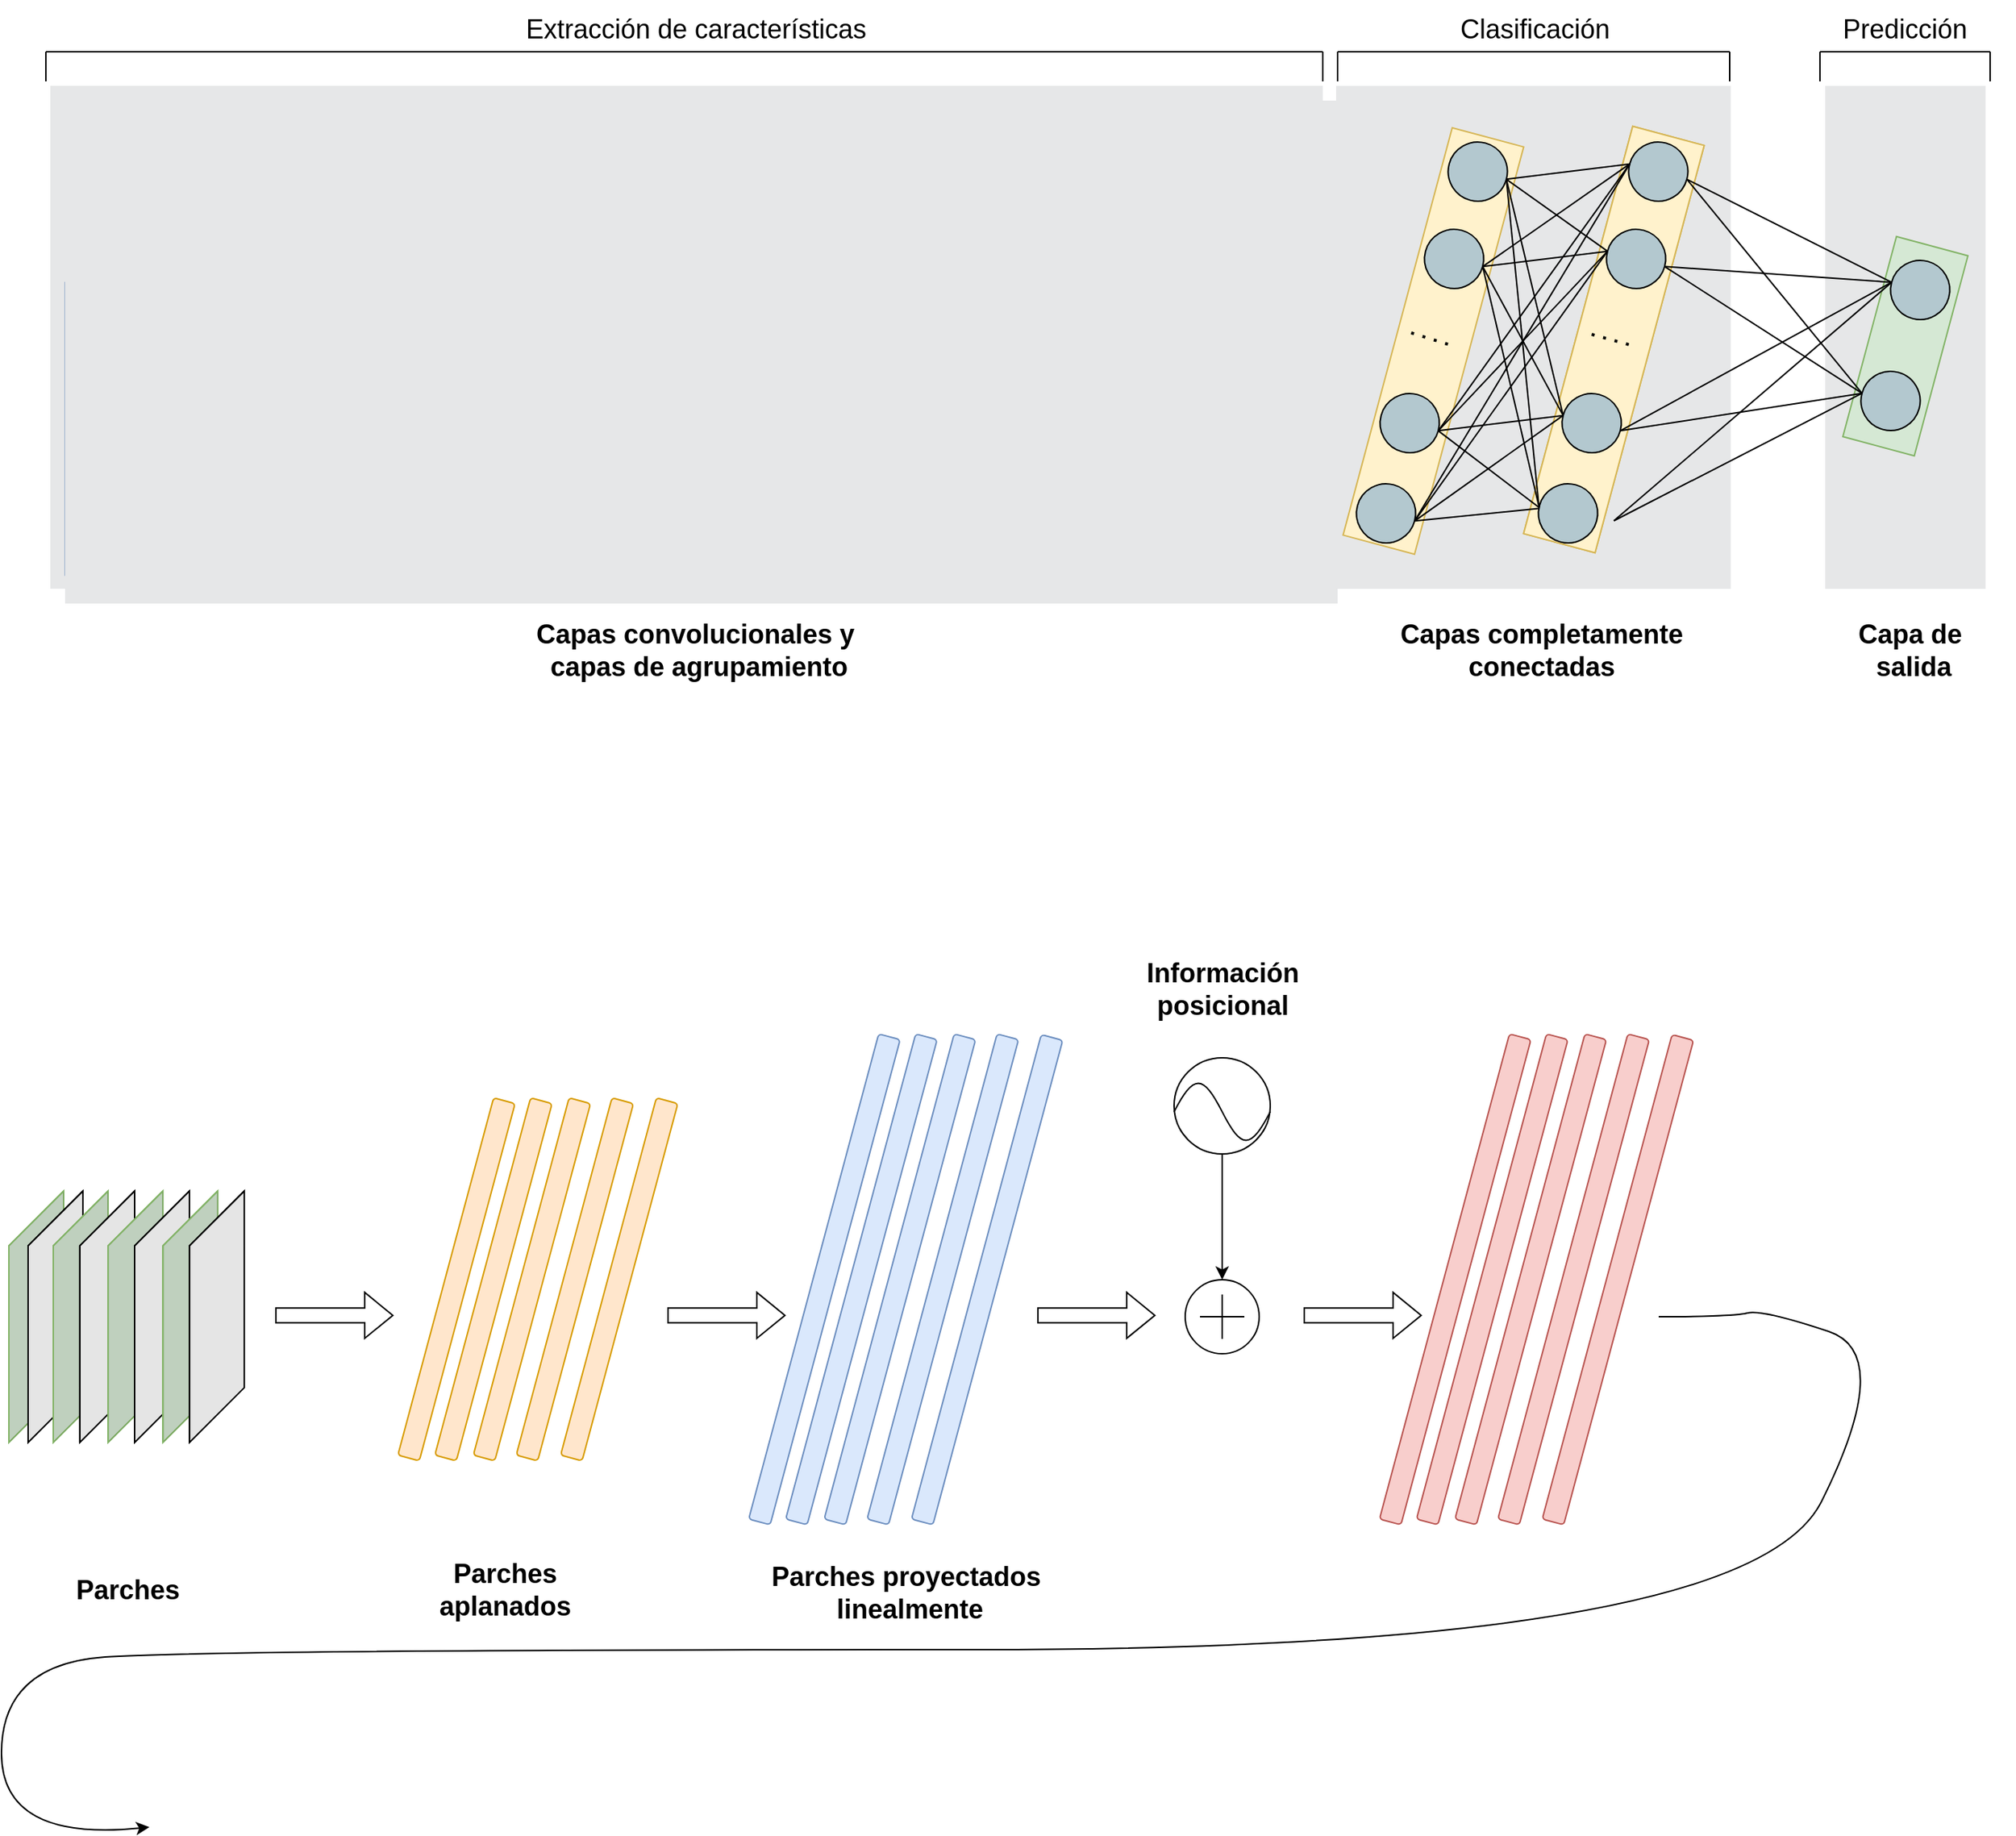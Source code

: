 <mxfile version="24.7.6">
  <diagram name="Page-1" id="daloA92SCFugB9xj0p5d">
    <mxGraphModel dx="2440" dy="1185" grid="1" gridSize="10" guides="1" tooltips="1" connect="1" arrows="1" fold="1" page="1" pageScale="1" pageWidth="70" pageHeight="120" math="0" shadow="0">
      <root>
        <mxCell id="0" />
        <mxCell id="1" parent="0" />
        <mxCell id="CYmtdnmCcxYZJ2IIwxQq-1" value="" style="group" vertex="1" connectable="0" parent="1">
          <mxGeometry x="-777" y="-221.04" width="850" height="286.96" as="geometry" />
        </mxCell>
        <mxCell id="CYmtdnmCcxYZJ2IIwxQq-2" value="" style="rounded=0;whiteSpace=wrap;html=1;fillColor=#e6e7e8;strokeColor=none;" vertex="1" parent="CYmtdnmCcxYZJ2IIwxQq-1">
          <mxGeometry x="-10" y="-55.96" width="860" height="339.93" as="geometry" />
        </mxCell>
        <mxCell id="CYmtdnmCcxYZJ2IIwxQq-3" value="" style="shape=cube;whiteSpace=wrap;html=1;boundedLbl=1;backgroundOutline=1;darkOpacity=0.05;darkOpacity2=0.1;flipH=1;size=116;fillColor=#dae8fc;strokeColor=#6c8ebf;opacity=60;" vertex="1" parent="CYmtdnmCcxYZJ2IIwxQq-1">
          <mxGeometry y="-38.96" width="262.37" height="313.77" as="geometry" />
        </mxCell>
        <mxCell id="CYmtdnmCcxYZJ2IIwxQq-4" value="" style="shape=cube;whiteSpace=wrap;html=1;boundedLbl=1;backgroundOutline=1;darkOpacity=0.05;darkOpacity2=0.1;flipH=1;size=70;" vertex="1" parent="CYmtdnmCcxYZJ2IIwxQq-1">
          <mxGeometry x="40" y="-12.08" width="70" height="260" as="geometry" />
        </mxCell>
        <mxCell id="CYmtdnmCcxYZJ2IIwxQq-5" value="" style="shape=cube;whiteSpace=wrap;html=1;boundedLbl=1;backgroundOutline=1;darkOpacity=0.05;darkOpacity2=0.1;flipH=1;size=70;fillColor=#e1d5e7;strokeColor=#9673a6;" vertex="1" parent="CYmtdnmCcxYZJ2IIwxQq-1">
          <mxGeometry x="60" y="-12.15" width="70" height="260" as="geometry" />
        </mxCell>
        <mxCell id="CYmtdnmCcxYZJ2IIwxQq-6" value="" style="shape=cube;whiteSpace=wrap;html=1;boundedLbl=1;backgroundOutline=1;darkOpacity=0.05;darkOpacity2=0.1;flipH=1;size=70;" vertex="1" parent="CYmtdnmCcxYZJ2IIwxQq-1">
          <mxGeometry x="80" y="-12.15" width="70" height="260" as="geometry" />
        </mxCell>
        <mxCell id="CYmtdnmCcxYZJ2IIwxQq-7" value="" style="shape=cube;whiteSpace=wrap;html=1;boundedLbl=1;backgroundOutline=1;darkOpacity=0.05;darkOpacity2=0.1;flipH=1;size=70;fillColor=#e1d5e7;strokeColor=#9673a6;" vertex="1" parent="CYmtdnmCcxYZJ2IIwxQq-1">
          <mxGeometry x="100" y="-12.15" width="70" height="260" as="geometry" />
        </mxCell>
        <mxCell id="CYmtdnmCcxYZJ2IIwxQq-8" value="" style="shape=cube;whiteSpace=wrap;html=1;boundedLbl=1;backgroundOutline=1;darkOpacity=0.05;darkOpacity2=0.1;flipH=1;size=70;" vertex="1" parent="CYmtdnmCcxYZJ2IIwxQq-1">
          <mxGeometry x="119" y="-12.15" width="70" height="260" as="geometry" />
        </mxCell>
        <mxCell id="CYmtdnmCcxYZJ2IIwxQq-9" value="" style="shape=cube;whiteSpace=wrap;html=1;boundedLbl=1;backgroundOutline=1;darkOpacity=0.05;darkOpacity2=0.1;flipH=1;size=70;fillColor=#e1d5e7;strokeColor=#9673a6;" vertex="1" parent="CYmtdnmCcxYZJ2IIwxQq-1">
          <mxGeometry x="140" y="-12.08" width="70" height="260" as="geometry" />
        </mxCell>
        <mxCell id="CYmtdnmCcxYZJ2IIwxQq-10" value="" style="group" vertex="1" connectable="0" parent="CYmtdnmCcxYZJ2IIwxQq-1">
          <mxGeometry x="313" y="-18.96" width="510" height="290" as="geometry" />
        </mxCell>
        <mxCell id="CYmtdnmCcxYZJ2IIwxQq-11" value="" style="shape=cube;whiteSpace=wrap;html=1;boundedLbl=1;backgroundOutline=1;darkOpacity=0.05;darkOpacity2=0.1;flipH=1;size=100;fillColor=#dae8fc;strokeColor=#6c8ebf;opacity=60;" vertex="1" parent="CYmtdnmCcxYZJ2IIwxQq-10">
          <mxGeometry width="230" height="280" as="geometry" />
        </mxCell>
        <mxCell id="CYmtdnmCcxYZJ2IIwxQq-12" value="" style="shape=cube;whiteSpace=wrap;html=1;boundedLbl=1;backgroundOutline=1;darkOpacity=0.05;darkOpacity2=0.1;flipH=1;size=70;" vertex="1" parent="CYmtdnmCcxYZJ2IIwxQq-10">
          <mxGeometry x="41.37" y="25.059" width="57.647" height="220.011" as="geometry" />
        </mxCell>
        <mxCell id="CYmtdnmCcxYZJ2IIwxQq-13" value="" style="shape=cube;whiteSpace=wrap;html=1;boundedLbl=1;backgroundOutline=1;darkOpacity=0.05;darkOpacity2=0.1;flipH=1;size=70;fillColor=#e1d5e7;strokeColor=#9673a6;" vertex="1" parent="CYmtdnmCcxYZJ2IIwxQq-10">
          <mxGeometry x="57.841" y="25" width="57.647" height="220.011" as="geometry" />
        </mxCell>
        <mxCell id="CYmtdnmCcxYZJ2IIwxQq-14" value="" style="shape=cube;whiteSpace=wrap;html=1;boundedLbl=1;backgroundOutline=1;darkOpacity=0.05;darkOpacity2=0.1;flipH=1;size=70;" vertex="1" parent="CYmtdnmCcxYZJ2IIwxQq-10">
          <mxGeometry x="74.311" y="25" width="57.647" height="220.011" as="geometry" />
        </mxCell>
        <mxCell id="CYmtdnmCcxYZJ2IIwxQq-15" value="" style="shape=cube;whiteSpace=wrap;html=1;boundedLbl=1;backgroundOutline=1;darkOpacity=0.05;darkOpacity2=0.1;flipH=1;size=70;fillColor=#e1d5e7;strokeColor=#9673a6;" vertex="1" parent="CYmtdnmCcxYZJ2IIwxQq-10">
          <mxGeometry x="90.782" y="25" width="57.647" height="220.011" as="geometry" />
        </mxCell>
        <mxCell id="CYmtdnmCcxYZJ2IIwxQq-16" value="" style="shape=cube;whiteSpace=wrap;html=1;boundedLbl=1;backgroundOutline=1;darkOpacity=0.05;darkOpacity2=0.1;flipH=1;size=70;" vertex="1" parent="CYmtdnmCcxYZJ2IIwxQq-10">
          <mxGeometry x="106.429" y="25" width="57.647" height="220.011" as="geometry" />
        </mxCell>
        <mxCell id="CYmtdnmCcxYZJ2IIwxQq-17" value="" style="shape=cube;whiteSpace=wrap;html=1;boundedLbl=1;backgroundOutline=1;darkOpacity=0.05;darkOpacity2=0.1;flipH=1;size=70;fillColor=#e1d5e7;strokeColor=#9673a6;" vertex="1" parent="CYmtdnmCcxYZJ2IIwxQq-10">
          <mxGeometry x="123.723" y="25.059" width="57.647" height="220.011" as="geometry" />
        </mxCell>
        <mxCell id="CYmtdnmCcxYZJ2IIwxQq-18" value="" style="shape=flexArrow;endArrow=classic;html=1;rounded=0;fillColor=#ffe6cc;strokeColor=#000000;" edge="1" parent="CYmtdnmCcxYZJ2IIwxQq-1">
          <mxGeometry width="50" height="50" relative="1" as="geometry">
            <mxPoint x="248" y="151.04" as="sourcePoint" />
            <mxPoint x="305" y="151.04" as="targetPoint" />
          </mxGeometry>
        </mxCell>
        <mxCell id="CYmtdnmCcxYZJ2IIwxQq-19" value="" style="shape=flexArrow;endArrow=classic;html=1;rounded=0;fillColor=#ffe6cc;strokeColor=#000000;" edge="1" parent="CYmtdnmCcxYZJ2IIwxQq-1">
          <mxGeometry width="50" height="50" relative="1" as="geometry">
            <mxPoint x="529" y="151.04" as="sourcePoint" />
            <mxPoint x="586" y="151.04" as="targetPoint" />
          </mxGeometry>
        </mxCell>
        <mxCell id="CYmtdnmCcxYZJ2IIwxQq-20" value="&lt;b&gt;&lt;font style=&quot;font-size: 18px;&quot;&gt;Capas completamente conectadas&lt;/font&gt;&lt;/b&gt;" style="text;html=1;align=center;verticalAlign=middle;whiteSpace=wrap;rounded=0;" vertex="1" parent="1">
          <mxGeometry x="81" y="90" width="280" height="30" as="geometry" />
        </mxCell>
        <mxCell id="CYmtdnmCcxYZJ2IIwxQq-21" value="&lt;div&gt;&lt;b&gt;&lt;font style=&quot;font-size: 18px;&quot;&gt;Capa de&lt;/font&gt;&lt;/b&gt;&lt;/div&gt;&lt;div&gt;&lt;b&gt;&lt;font style=&quot;font-size: 18px;&quot;&gt;&amp;nbsp;salida&lt;/font&gt;&lt;/b&gt;&lt;/div&gt;" style="text;html=1;align=center;verticalAlign=middle;whiteSpace=wrap;rounded=0;" vertex="1" parent="1">
          <mxGeometry x="400.002" y="89.997" width="140" height="30" as="geometry" />
        </mxCell>
        <mxCell id="CYmtdnmCcxYZJ2IIwxQq-22" value="" style="shape=cube;whiteSpace=wrap;html=1;boundedLbl=1;backgroundOutline=1;darkOpacity=0.05;darkOpacity2=0.1;flipH=1;size=80;fillColor=#dae8fc;strokeColor=#6c8ebf;opacity=60;" vertex="1" parent="1">
          <mxGeometry x="-175" y="-220.0" width="160" height="230" as="geometry" />
        </mxCell>
        <mxCell id="CYmtdnmCcxYZJ2IIwxQq-23" value="&lt;font style=&quot;font-size: 18px;&quot;&gt;Clasificación&lt;/font&gt;" style="text;html=1;align=center;verticalAlign=middle;resizable=0;points=[];autosize=1;strokeColor=none;fillColor=none;" vertex="1" parent="1">
          <mxGeometry x="155.5" y="-335" width="120" height="40" as="geometry" />
        </mxCell>
        <mxCell id="CYmtdnmCcxYZJ2IIwxQq-24" value="" style="group;strokeColor=none;rounded=0;" vertex="1" connectable="0" parent="1">
          <mxGeometry x="83" y="-300" width="265" height="20" as="geometry" />
        </mxCell>
        <mxCell id="CYmtdnmCcxYZJ2IIwxQq-25" value="" style="endArrow=none;html=1;rounded=0;" edge="1" parent="CYmtdnmCcxYZJ2IIwxQq-24">
          <mxGeometry width="50" height="50" relative="1" as="geometry">
            <mxPoint as="sourcePoint" />
            <mxPoint x="265.0" as="targetPoint" />
          </mxGeometry>
        </mxCell>
        <mxCell id="CYmtdnmCcxYZJ2IIwxQq-26" value="" style="endArrow=none;html=1;rounded=0;" edge="1" parent="CYmtdnmCcxYZJ2IIwxQq-24">
          <mxGeometry width="50" height="50" relative="1" as="geometry">
            <mxPoint y="20" as="sourcePoint" />
            <mxPoint as="targetPoint" />
          </mxGeometry>
        </mxCell>
        <mxCell id="CYmtdnmCcxYZJ2IIwxQq-27" value="" style="endArrow=none;html=1;rounded=0;" edge="1" parent="CYmtdnmCcxYZJ2IIwxQq-24">
          <mxGeometry width="50" height="50" relative="1" as="geometry">
            <mxPoint x="265.0" y="20" as="sourcePoint" />
            <mxPoint x="265.0" as="targetPoint" />
          </mxGeometry>
        </mxCell>
        <mxCell id="CYmtdnmCcxYZJ2IIwxQq-28" value="" style="group;strokeColor=none;rounded=0;" vertex="1" connectable="0" parent="1">
          <mxGeometry x="409" y="-300" width="115" height="20" as="geometry" />
        </mxCell>
        <mxCell id="CYmtdnmCcxYZJ2IIwxQq-29" value="" style="endArrow=none;html=1;rounded=0;" edge="1" parent="CYmtdnmCcxYZJ2IIwxQq-28">
          <mxGeometry width="50" height="50" relative="1" as="geometry">
            <mxPoint as="sourcePoint" />
            <mxPoint x="115" as="targetPoint" />
          </mxGeometry>
        </mxCell>
        <mxCell id="CYmtdnmCcxYZJ2IIwxQq-30" value="" style="endArrow=none;html=1;rounded=0;" edge="1" parent="CYmtdnmCcxYZJ2IIwxQq-28">
          <mxGeometry width="50" height="50" relative="1" as="geometry">
            <mxPoint y="20" as="sourcePoint" />
            <mxPoint as="targetPoint" />
          </mxGeometry>
        </mxCell>
        <mxCell id="CYmtdnmCcxYZJ2IIwxQq-31" value="" style="endArrow=none;html=1;rounded=0;" edge="1" parent="CYmtdnmCcxYZJ2IIwxQq-28">
          <mxGeometry width="50" height="50" relative="1" as="geometry">
            <mxPoint x="115" y="20" as="sourcePoint" />
            <mxPoint x="115" as="targetPoint" />
          </mxGeometry>
        </mxCell>
        <mxCell id="CYmtdnmCcxYZJ2IIwxQq-32" value="&lt;font style=&quot;font-size: 18px;&quot;&gt;Predicción&lt;/font&gt;" style="text;html=1;align=center;verticalAlign=middle;resizable=0;points=[];autosize=1;strokeColor=none;fillColor=none;" vertex="1" parent="1">
          <mxGeometry x="411.496" y="-335" width="110" height="40" as="geometry" />
        </mxCell>
        <mxCell id="CYmtdnmCcxYZJ2IIwxQq-33" value="" style="group;strokeColor=none;rounded=0;strokeWidth=1;perimeterSpacing=0;" vertex="1" connectable="0" parent="1">
          <mxGeometry x="-790" y="-300" width="863" height="20" as="geometry" />
        </mxCell>
        <mxCell id="CYmtdnmCcxYZJ2IIwxQq-34" value="" style="endArrow=none;html=1;rounded=0;" edge="1" parent="CYmtdnmCcxYZJ2IIwxQq-33">
          <mxGeometry width="50" height="50" relative="1" as="geometry">
            <mxPoint as="sourcePoint" />
            <mxPoint x="863" as="targetPoint" />
          </mxGeometry>
        </mxCell>
        <mxCell id="CYmtdnmCcxYZJ2IIwxQq-35" value="" style="endArrow=none;html=1;rounded=0;" edge="1" parent="CYmtdnmCcxYZJ2IIwxQq-33">
          <mxGeometry width="50" height="50" relative="1" as="geometry">
            <mxPoint y="20" as="sourcePoint" />
            <mxPoint as="targetPoint" />
          </mxGeometry>
        </mxCell>
        <mxCell id="CYmtdnmCcxYZJ2IIwxQq-36" value="" style="endArrow=none;html=1;rounded=0;" edge="1" parent="CYmtdnmCcxYZJ2IIwxQq-33">
          <mxGeometry width="50" height="50" relative="1" as="geometry">
            <mxPoint x="863" y="20" as="sourcePoint" />
            <mxPoint x="863" as="targetPoint" />
          </mxGeometry>
        </mxCell>
        <mxCell id="CYmtdnmCcxYZJ2IIwxQq-37" value="&lt;font style=&quot;font-size: 18px;&quot;&gt;Extracción de características&lt;/font&gt;" style="text;html=1;align=center;verticalAlign=middle;resizable=0;points=[];autosize=1;strokeColor=none;fillColor=none;" vertex="1" parent="1">
          <mxGeometry x="-476.5" y="-335" width="250" height="40" as="geometry" />
        </mxCell>
        <mxCell id="CYmtdnmCcxYZJ2IIwxQq-38" value="" style="group" vertex="1" connectable="0" parent="1">
          <mxGeometry x="-136" y="-278" width="196" height="250" as="geometry" />
        </mxCell>
        <mxCell id="CYmtdnmCcxYZJ2IIwxQq-39" value="" style="group" vertex="1" connectable="0" parent="CYmtdnmCcxYZJ2IIwxQq-38">
          <mxGeometry x="-4" y="85.48" width="90" height="170.07" as="geometry" />
        </mxCell>
        <mxCell id="CYmtdnmCcxYZJ2IIwxQq-40" value="" style="shape=cube;whiteSpace=wrap;html=1;boundedLbl=1;backgroundOutline=1;darkOpacity=0.05;darkOpacity2=0.1;flipH=1;size=70;" vertex="1" parent="CYmtdnmCcxYZJ2IIwxQq-39">
          <mxGeometry y="0.046" width="37.059" height="170.024" as="geometry" />
        </mxCell>
        <mxCell id="CYmtdnmCcxYZJ2IIwxQq-41" value="" style="shape=cube;whiteSpace=wrap;html=1;boundedLbl=1;backgroundOutline=1;darkOpacity=0.05;darkOpacity2=0.1;flipH=1;size=70;fillColor=#e1d5e7;strokeColor=#9673a6;" vertex="1" parent="CYmtdnmCcxYZJ2IIwxQq-39">
          <mxGeometry x="10.588" width="37.059" height="170.024" as="geometry" />
        </mxCell>
        <mxCell id="CYmtdnmCcxYZJ2IIwxQq-42" value="" style="shape=cube;whiteSpace=wrap;html=1;boundedLbl=1;backgroundOutline=1;darkOpacity=0.05;darkOpacity2=0.1;flipH=1;size=70;" vertex="1" parent="CYmtdnmCcxYZJ2IIwxQq-39">
          <mxGeometry x="21.176" width="37.059" height="170.024" as="geometry" />
        </mxCell>
        <mxCell id="CYmtdnmCcxYZJ2IIwxQq-43" value="" style="shape=cube;whiteSpace=wrap;html=1;boundedLbl=1;backgroundOutline=1;darkOpacity=0.05;darkOpacity2=0.1;flipH=1;size=70;fillColor=#e1d5e7;strokeColor=#9673a6;" vertex="1" parent="CYmtdnmCcxYZJ2IIwxQq-39">
          <mxGeometry x="31.765" width="37.059" height="170.024" as="geometry" />
        </mxCell>
        <mxCell id="CYmtdnmCcxYZJ2IIwxQq-44" value="" style="shape=cube;whiteSpace=wrap;html=1;boundedLbl=1;backgroundOutline=1;darkOpacity=0.05;darkOpacity2=0.1;flipH=1;size=70;" vertex="1" parent="CYmtdnmCcxYZJ2IIwxQq-39">
          <mxGeometry x="41.824" width="37.059" height="170.024" as="geometry" />
        </mxCell>
        <mxCell id="CYmtdnmCcxYZJ2IIwxQq-45" value="" style="shape=cube;whiteSpace=wrap;html=1;boundedLbl=1;backgroundOutline=1;darkOpacity=0.05;darkOpacity2=0.1;flipH=1;size=70;fillColor=#e1d5e7;strokeColor=#9673a6;" vertex="1" parent="CYmtdnmCcxYZJ2IIwxQq-39">
          <mxGeometry x="52.941" y="0.046" width="37.059" height="170.024" as="geometry" />
        </mxCell>
        <mxCell id="CYmtdnmCcxYZJ2IIwxQq-46" value="" style="shape=flexArrow;endArrow=classic;html=1;rounded=0;fillColor=#ffe6cc;strokeColor=#000000;" edge="1" parent="CYmtdnmCcxYZJ2IIwxQq-38">
          <mxGeometry width="50" height="50" relative="1" as="geometry">
            <mxPoint x="133" y="208" as="sourcePoint" />
            <mxPoint x="190" y="208" as="targetPoint" />
          </mxGeometry>
        </mxCell>
        <mxCell id="CYmtdnmCcxYZJ2IIwxQq-47" value="&lt;div&gt;&lt;b&gt;&lt;font style=&quot;font-size: 18px;&quot;&gt;Aplanado&lt;/font&gt;&lt;/b&gt;&lt;/div&gt;" style="text;html=1;align=center;verticalAlign=middle;whiteSpace=wrap;rounded=0;" vertex="1" parent="CYmtdnmCcxYZJ2IIwxQq-38">
          <mxGeometry x="136" y="148" width="60" height="30" as="geometry" />
        </mxCell>
        <mxCell id="CYmtdnmCcxYZJ2IIwxQq-48" value="" style="rounded=0;whiteSpace=wrap;html=1;fillColor=#e6e7e8;strokeColor=none;" vertex="1" parent="1">
          <mxGeometry x="412.552" y="-276.933" width="108.37" height="339.93" as="geometry" />
        </mxCell>
        <mxCell id="CYmtdnmCcxYZJ2IIwxQq-49" value="" style="rounded=0;whiteSpace=wrap;html=1;fillColor=#e6e7e8;strokeColor=none;" vertex="1" parent="1">
          <mxGeometry x="82.002" y="-276.933" width="266.74" height="339.93" as="geometry" />
        </mxCell>
        <mxCell id="CYmtdnmCcxYZJ2IIwxQq-50" value="" style="group;rotation=15;" vertex="1" connectable="0" parent="1">
          <mxGeometry x="441.742" y="-171.003" width="50" height="140" as="geometry" />
        </mxCell>
        <mxCell id="CYmtdnmCcxYZJ2IIwxQq-51" value="" style="rounded=0;whiteSpace=wrap;html=1;fillColor=#d5e8d4;strokeColor=#82b366;rotation=15;" vertex="1" parent="CYmtdnmCcxYZJ2IIwxQq-50">
          <mxGeometry width="50" height="140" as="geometry" />
        </mxCell>
        <mxCell id="CYmtdnmCcxYZJ2IIwxQq-52" value="" style="ellipse;whiteSpace=wrap;html=1;aspect=fixed;fillColor=#b3c8cf;rotation=15;" vertex="1" parent="CYmtdnmCcxYZJ2IIwxQq-50">
          <mxGeometry x="15" y="12" width="40" height="40" as="geometry" />
        </mxCell>
        <mxCell id="CYmtdnmCcxYZJ2IIwxQq-53" value="" style="ellipse;whiteSpace=wrap;html=1;aspect=fixed;fillColor=#b3c8cf;rotation=15;" vertex="1" parent="CYmtdnmCcxYZJ2IIwxQq-50">
          <mxGeometry x="-5" y="87" width="40" height="40" as="geometry" />
        </mxCell>
        <mxCell id="CYmtdnmCcxYZJ2IIwxQq-54" value="" style="group;rotation=15;fillColor=#fff2cc;strokeColor=#d6b656;" vertex="1" connectable="0" parent="1">
          <mxGeometry x="244.742" y="-248.003" width="50" height="285" as="geometry" />
        </mxCell>
        <mxCell id="CYmtdnmCcxYZJ2IIwxQq-55" value="" style="rounded=0;whiteSpace=wrap;html=1;fillColor=#fff2cc;strokeColor=#d6b656;rotation=15;" vertex="1" parent="CYmtdnmCcxYZJ2IIwxQq-54">
          <mxGeometry width="50" height="285" as="geometry" />
        </mxCell>
        <mxCell id="CYmtdnmCcxYZJ2IIwxQq-56" value="" style="ellipse;whiteSpace=wrap;html=1;aspect=fixed;fillColor=#b3c8cf;rotation=15;" vertex="1" parent="CYmtdnmCcxYZJ2IIwxQq-54">
          <mxGeometry x="-26" y="240" width="40" height="40" as="geometry" />
        </mxCell>
        <mxCell id="CYmtdnmCcxYZJ2IIwxQq-57" value="" style="ellipse;whiteSpace=wrap;html=1;aspect=fixed;fillColor=#b3c8cf;rotation=15;" vertex="1" parent="CYmtdnmCcxYZJ2IIwxQq-54">
          <mxGeometry x="-10" y="179" width="40" height="40" as="geometry" />
        </mxCell>
        <mxCell id="CYmtdnmCcxYZJ2IIwxQq-58" value="" style="ellipse;whiteSpace=wrap;html=1;aspect=fixed;fillColor=#b3c8cf;rotation=15;" vertex="1" parent="CYmtdnmCcxYZJ2IIwxQq-54">
          <mxGeometry x="20" y="68" width="40" height="40" as="geometry" />
        </mxCell>
        <mxCell id="CYmtdnmCcxYZJ2IIwxQq-59" value="" style="ellipse;whiteSpace=wrap;html=1;aspect=fixed;fillColor=#b3c8cf;rotation=15;" vertex="1" parent="CYmtdnmCcxYZJ2IIwxQq-54">
          <mxGeometry x="35" y="9" width="40" height="40" as="geometry" />
        </mxCell>
        <mxCell id="CYmtdnmCcxYZJ2IIwxQq-60" value="" style="endArrow=none;dashed=1;html=1;dashPattern=1 3;strokeWidth=2;rounded=0;" edge="1" parent="CYmtdnmCcxYZJ2IIwxQq-54">
          <mxGeometry width="50" height="50" relative="1" as="geometry">
            <mxPoint x="10" y="139" as="sourcePoint" />
            <mxPoint x="39" y="147" as="targetPoint" />
          </mxGeometry>
        </mxCell>
        <mxCell id="CYmtdnmCcxYZJ2IIwxQq-61" value="" style="group;rotation=15;" vertex="1" connectable="0" parent="1">
          <mxGeometry x="122.742" y="-247.003" width="154" height="285" as="geometry" />
        </mxCell>
        <mxCell id="CYmtdnmCcxYZJ2IIwxQq-62" value="" style="rounded=0;whiteSpace=wrap;html=1;fillColor=#fff2cc;strokeColor=#d6b656;rotation=15;" vertex="1" parent="CYmtdnmCcxYZJ2IIwxQq-61">
          <mxGeometry width="50" height="285" as="geometry" />
        </mxCell>
        <mxCell id="CYmtdnmCcxYZJ2IIwxQq-63" value="" style="ellipse;whiteSpace=wrap;html=1;aspect=fixed;fillColor=#b3c8cf;rotation=15;" vertex="1" parent="CYmtdnmCcxYZJ2IIwxQq-61">
          <mxGeometry x="-27" y="239" width="40" height="40" as="geometry" />
        </mxCell>
        <mxCell id="CYmtdnmCcxYZJ2IIwxQq-64" value="" style="ellipse;whiteSpace=wrap;html=1;aspect=fixed;fillColor=#b3c8cf;rotation=15;" vertex="1" parent="CYmtdnmCcxYZJ2IIwxQq-61">
          <mxGeometry x="-11" y="178" width="40" height="40" as="geometry" />
        </mxCell>
        <mxCell id="CYmtdnmCcxYZJ2IIwxQq-65" value="" style="ellipse;whiteSpace=wrap;html=1;aspect=fixed;fillColor=#b3c8cf;rotation=15;" vertex="1" parent="CYmtdnmCcxYZJ2IIwxQq-61">
          <mxGeometry x="19" y="67" width="40" height="40" as="geometry" />
        </mxCell>
        <mxCell id="CYmtdnmCcxYZJ2IIwxQq-66" value="" style="ellipse;whiteSpace=wrap;html=1;aspect=fixed;fillColor=#b3c8cf;rotation=15;" vertex="1" parent="CYmtdnmCcxYZJ2IIwxQq-61">
          <mxGeometry x="35" y="8" width="40" height="40" as="geometry" />
        </mxCell>
        <mxCell id="CYmtdnmCcxYZJ2IIwxQq-67" value="" style="endArrow=none;dashed=1;html=1;dashPattern=1 3;strokeWidth=2;rounded=0;" edge="1" parent="CYmtdnmCcxYZJ2IIwxQq-61">
          <mxGeometry width="50" height="50" relative="1" as="geometry">
            <mxPoint x="10" y="137" as="sourcePoint" />
            <mxPoint x="39" y="146" as="targetPoint" />
          </mxGeometry>
        </mxCell>
        <mxCell id="CYmtdnmCcxYZJ2IIwxQq-68" value="" style="endArrow=none;html=1;rounded=0;entryX=0;entryY=0.5;entryDx=0;entryDy=0;exitX=1;exitY=0.5;exitDx=0;exitDy=0;" edge="1" parent="1" source="CYmtdnmCcxYZJ2IIwxQq-66" target="CYmtdnmCcxYZJ2IIwxQq-59">
          <mxGeometry width="50" height="50" relative="1" as="geometry">
            <mxPoint x="146.742" y="-163.003" as="sourcePoint" />
            <mxPoint x="196.742" y="-213.003" as="targetPoint" />
          </mxGeometry>
        </mxCell>
        <mxCell id="CYmtdnmCcxYZJ2IIwxQq-69" value="" style="endArrow=none;html=1;rounded=0;entryX=0;entryY=0.5;entryDx=0;entryDy=0;exitX=1;exitY=0.5;exitDx=0;exitDy=0;" edge="1" parent="1" source="CYmtdnmCcxYZJ2IIwxQq-66" target="CYmtdnmCcxYZJ2IIwxQq-58">
          <mxGeometry width="50" height="50" relative="1" as="geometry">
            <mxPoint x="176.742" y="-213.003" as="sourcePoint" />
            <mxPoint x="217.742" y="-213.003" as="targetPoint" />
          </mxGeometry>
        </mxCell>
        <mxCell id="CYmtdnmCcxYZJ2IIwxQq-70" value="" style="endArrow=none;html=1;rounded=0;entryX=0;entryY=0.5;entryDx=0;entryDy=0;exitX=1;exitY=0.5;exitDx=0;exitDy=0;" edge="1" parent="1" source="CYmtdnmCcxYZJ2IIwxQq-66" target="CYmtdnmCcxYZJ2IIwxQq-57">
          <mxGeometry width="50" height="50" relative="1" as="geometry">
            <mxPoint x="186.742" y="-203.003" as="sourcePoint" />
            <mxPoint x="226.742" y="-203.003" as="targetPoint" />
          </mxGeometry>
        </mxCell>
        <mxCell id="CYmtdnmCcxYZJ2IIwxQq-71" value="" style="endArrow=none;html=1;rounded=0;entryX=-0.003;entryY=0.521;entryDx=0;entryDy=0;exitX=1;exitY=0.5;exitDx=0;exitDy=0;entryPerimeter=0;" edge="1" parent="1" source="CYmtdnmCcxYZJ2IIwxQq-66" target="CYmtdnmCcxYZJ2IIwxQq-56">
          <mxGeometry width="50" height="50" relative="1" as="geometry">
            <mxPoint x="196.742" y="-193.003" as="sourcePoint" />
            <mxPoint x="206.742" y="16.997" as="targetPoint" />
          </mxGeometry>
        </mxCell>
        <mxCell id="CYmtdnmCcxYZJ2IIwxQq-72" value="" style="endArrow=none;html=1;rounded=0;entryX=0;entryY=0.5;entryDx=0;entryDy=0;exitX=1;exitY=0.5;exitDx=0;exitDy=0;" edge="1" parent="1" source="CYmtdnmCcxYZJ2IIwxQq-65" target="CYmtdnmCcxYZJ2IIwxQq-59">
          <mxGeometry width="50" height="50" relative="1" as="geometry">
            <mxPoint x="176.742" y="-144.003" as="sourcePoint" />
            <mxPoint x="217.742" y="-143.003" as="targetPoint" />
          </mxGeometry>
        </mxCell>
        <mxCell id="CYmtdnmCcxYZJ2IIwxQq-73" value="" style="endArrow=none;html=1;rounded=0;exitX=1;exitY=0.5;exitDx=0;exitDy=0;entryX=0;entryY=0.5;entryDx=0;entryDy=0;" edge="1" parent="1" source="CYmtdnmCcxYZJ2IIwxQq-65" target="CYmtdnmCcxYZJ2IIwxQq-58">
          <mxGeometry width="50" height="50" relative="1" as="geometry">
            <mxPoint x="176.742" y="-162.003" as="sourcePoint" />
            <mxPoint x="186.742" y="-162.003" as="targetPoint" />
          </mxGeometry>
        </mxCell>
        <mxCell id="CYmtdnmCcxYZJ2IIwxQq-74" value="" style="endArrow=none;html=1;rounded=0;entryX=0;entryY=0.5;entryDx=0;entryDy=0;exitX=1;exitY=0.5;exitDx=0;exitDy=0;" edge="1" parent="1" source="CYmtdnmCcxYZJ2IIwxQq-65" target="CYmtdnmCcxYZJ2IIwxQq-57">
          <mxGeometry width="50" height="50" relative="1" as="geometry">
            <mxPoint x="176.742" y="-124.003" as="sourcePoint" />
            <mxPoint x="217.742" y="-124.003" as="targetPoint" />
          </mxGeometry>
        </mxCell>
        <mxCell id="CYmtdnmCcxYZJ2IIwxQq-75" value="" style="endArrow=none;html=1;rounded=0;entryX=0.005;entryY=0.532;entryDx=0;entryDy=0;exitX=1;exitY=0.5;exitDx=0;exitDy=0;entryPerimeter=0;" edge="1" parent="1" source="CYmtdnmCcxYZJ2IIwxQq-65" target="CYmtdnmCcxYZJ2IIwxQq-56">
          <mxGeometry width="50" height="50" relative="1" as="geometry">
            <mxPoint x="236.742" y="-153.003" as="sourcePoint" />
            <mxPoint x="206.742" y="16.997" as="targetPoint" />
          </mxGeometry>
        </mxCell>
        <mxCell id="CYmtdnmCcxYZJ2IIwxQq-76" value="" style="endArrow=none;html=1;rounded=0;entryX=0;entryY=0.5;entryDx=0;entryDy=0;exitX=1;exitY=0.5;exitDx=0;exitDy=0;" edge="1" parent="1" source="CYmtdnmCcxYZJ2IIwxQq-64" target="CYmtdnmCcxYZJ2IIwxQq-59">
          <mxGeometry width="50" height="50" relative="1" as="geometry">
            <mxPoint x="177.742" y="-63.003" as="sourcePoint" />
            <mxPoint x="216.742" y="-64.003" as="targetPoint" />
          </mxGeometry>
        </mxCell>
        <mxCell id="CYmtdnmCcxYZJ2IIwxQq-77" value="" style="endArrow=none;html=1;rounded=0;entryX=0;entryY=0.5;entryDx=0;entryDy=0;exitX=1;exitY=0.5;exitDx=0;exitDy=0;" edge="1" parent="1" source="CYmtdnmCcxYZJ2IIwxQq-64" target="CYmtdnmCcxYZJ2IIwxQq-58">
          <mxGeometry width="50" height="50" relative="1" as="geometry">
            <mxPoint x="176.742" y="-49.003" as="sourcePoint" />
            <mxPoint x="216.742" y="-49.003" as="targetPoint" />
          </mxGeometry>
        </mxCell>
        <mxCell id="CYmtdnmCcxYZJ2IIwxQq-78" value="" style="endArrow=none;html=1;rounded=0;exitX=1;exitY=0.5;exitDx=0;exitDy=0;entryX=0;entryY=0.5;entryDx=0;entryDy=0;" edge="1" parent="1" source="CYmtdnmCcxYZJ2IIwxQq-64" target="CYmtdnmCcxYZJ2IIwxQq-57">
          <mxGeometry width="50" height="50" relative="1" as="geometry">
            <mxPoint x="196.742" y="-32.003" as="sourcePoint" />
            <mxPoint x="227.742" y="-7.003" as="targetPoint" />
          </mxGeometry>
        </mxCell>
        <mxCell id="CYmtdnmCcxYZJ2IIwxQq-79" value="" style="endArrow=none;html=1;rounded=0;entryX=-0.003;entryY=0.529;entryDx=0;entryDy=0;exitX=1;exitY=0.5;exitDx=0;exitDy=0;entryPerimeter=0;" edge="1" parent="1" source="CYmtdnmCcxYZJ2IIwxQq-64" target="CYmtdnmCcxYZJ2IIwxQq-56">
          <mxGeometry width="50" height="50" relative="1" as="geometry">
            <mxPoint x="177.742" y="-33.003" as="sourcePoint" />
            <mxPoint x="206.742" y="16.997" as="targetPoint" />
          </mxGeometry>
        </mxCell>
        <mxCell id="CYmtdnmCcxYZJ2IIwxQq-80" value="" style="endArrow=none;html=1;rounded=0;entryX=0;entryY=0.5;entryDx=0;entryDy=0;exitX=1;exitY=0.5;exitDx=0;exitDy=0;" edge="1" parent="1" source="CYmtdnmCcxYZJ2IIwxQq-63" target="CYmtdnmCcxYZJ2IIwxQq-59">
          <mxGeometry width="50" height="50" relative="1" as="geometry">
            <mxPoint x="166.742" y="16.997" as="sourcePoint" />
            <mxPoint x="216.742" y="16.997" as="targetPoint" />
          </mxGeometry>
        </mxCell>
        <mxCell id="CYmtdnmCcxYZJ2IIwxQq-81" value="" style="endArrow=none;html=1;rounded=0;entryX=0;entryY=0.5;entryDx=0;entryDy=0;exitX=1;exitY=0.5;exitDx=0;exitDy=0;" edge="1" parent="1" source="CYmtdnmCcxYZJ2IIwxQq-63" target="CYmtdnmCcxYZJ2IIwxQq-58">
          <mxGeometry width="50" height="50" relative="1" as="geometry">
            <mxPoint x="156.742" y="7.997" as="sourcePoint" />
            <mxPoint x="216.742" y="16.997" as="targetPoint" />
          </mxGeometry>
        </mxCell>
        <mxCell id="CYmtdnmCcxYZJ2IIwxQq-82" value="" style="endArrow=none;html=1;rounded=0;entryX=0;entryY=0.5;entryDx=0;entryDy=0;exitX=1;exitY=0.5;exitDx=0;exitDy=0;" edge="1" parent="1" source="CYmtdnmCcxYZJ2IIwxQq-63" target="CYmtdnmCcxYZJ2IIwxQq-57">
          <mxGeometry width="50" height="50" relative="1" as="geometry">
            <mxPoint x="166.742" y="16.997" as="sourcePoint" />
            <mxPoint x="216.742" y="16.997" as="targetPoint" />
          </mxGeometry>
        </mxCell>
        <mxCell id="CYmtdnmCcxYZJ2IIwxQq-83" value="" style="endArrow=none;html=1;rounded=0;entryX=0.015;entryY=0.544;entryDx=0;entryDy=0;entryPerimeter=0;exitX=1;exitY=0.5;exitDx=0;exitDy=0;" edge="1" parent="1" source="CYmtdnmCcxYZJ2IIwxQq-63" target="CYmtdnmCcxYZJ2IIwxQq-56">
          <mxGeometry width="50" height="50" relative="1" as="geometry">
            <mxPoint x="156.742" y="27.997" as="sourcePoint" />
            <mxPoint x="206.742" y="16.997" as="targetPoint" />
          </mxGeometry>
        </mxCell>
        <mxCell id="CYmtdnmCcxYZJ2IIwxQq-84" value="" style="endArrow=none;html=1;rounded=0;entryX=0;entryY=0.5;entryDx=0;entryDy=0;exitX=1;exitY=0.5;exitDx=0;exitDy=0;" edge="1" parent="1" source="CYmtdnmCcxYZJ2IIwxQq-59" target="CYmtdnmCcxYZJ2IIwxQq-52">
          <mxGeometry width="50" height="50" relative="1" as="geometry">
            <mxPoint x="284.742" y="-224.003" as="sourcePoint" />
            <mxPoint x="324.742" y="-223.003" as="targetPoint" />
          </mxGeometry>
        </mxCell>
        <mxCell id="CYmtdnmCcxYZJ2IIwxQq-85" value="" style="endArrow=none;html=1;rounded=0;entryX=0;entryY=0.5;entryDx=0;entryDy=0;exitX=1;exitY=0.5;exitDx=0;exitDy=0;" edge="1" parent="1" source="CYmtdnmCcxYZJ2IIwxQq-59" target="CYmtdnmCcxYZJ2IIwxQq-53">
          <mxGeometry width="50" height="50" relative="1" as="geometry">
            <mxPoint x="309.742" y="-213.003" as="sourcePoint" />
            <mxPoint x="350.742" y="-213.003" as="targetPoint" />
          </mxGeometry>
        </mxCell>
        <mxCell id="CYmtdnmCcxYZJ2IIwxQq-86" value="" style="endArrow=none;html=1;rounded=0;entryX=0;entryY=0.5;entryDx=0;entryDy=0;exitX=1;exitY=0.5;exitDx=0;exitDy=0;" edge="1" parent="1" source="CYmtdnmCcxYZJ2IIwxQq-58" target="CYmtdnmCcxYZJ2IIwxQq-52">
          <mxGeometry width="50" height="50" relative="1" as="geometry">
            <mxPoint x="359.742" y="-103.003" as="sourcePoint" />
            <mxPoint x="399.742" y="-104.003" as="targetPoint" />
          </mxGeometry>
        </mxCell>
        <mxCell id="CYmtdnmCcxYZJ2IIwxQq-87" value="" style="endArrow=none;html=1;rounded=0;entryX=0;entryY=0.5;entryDx=0;entryDy=0;exitX=1;exitY=0.5;exitDx=0;exitDy=0;" edge="1" parent="1" source="CYmtdnmCcxYZJ2IIwxQq-58" target="CYmtdnmCcxYZJ2IIwxQq-53">
          <mxGeometry width="50" height="50" relative="1" as="geometry">
            <mxPoint x="379.742" y="-33.003" as="sourcePoint" />
            <mxPoint x="419.742" y="-33.003" as="targetPoint" />
          </mxGeometry>
        </mxCell>
        <mxCell id="CYmtdnmCcxYZJ2IIwxQq-88" value="" style="endArrow=none;html=1;rounded=0;entryX=0;entryY=0.5;entryDx=0;entryDy=0;exitX=1;exitY=0.5;exitDx=0;exitDy=0;" edge="1" parent="1" source="CYmtdnmCcxYZJ2IIwxQq-57" target="CYmtdnmCcxYZJ2IIwxQq-52">
          <mxGeometry width="50" height="50" relative="1" as="geometry">
            <mxPoint x="284.742" y="-24.003" as="sourcePoint" />
            <mxPoint x="325.742" y="-23.003" as="targetPoint" />
          </mxGeometry>
        </mxCell>
        <mxCell id="CYmtdnmCcxYZJ2IIwxQq-89" value="" style="endArrow=none;html=1;rounded=0;entryX=0;entryY=0.5;entryDx=0;entryDy=0;exitX=1;exitY=0.5;exitDx=0;exitDy=0;" edge="1" parent="1" source="CYmtdnmCcxYZJ2IIwxQq-57" target="CYmtdnmCcxYZJ2IIwxQq-53">
          <mxGeometry width="50" height="50" relative="1" as="geometry">
            <mxPoint x="399.742" y="-13.003" as="sourcePoint" />
            <mxPoint x="440.742" y="-13.003" as="targetPoint" />
          </mxGeometry>
        </mxCell>
        <mxCell id="CYmtdnmCcxYZJ2IIwxQq-90" value="" style="endArrow=none;html=1;rounded=0;entryX=0;entryY=0.5;entryDx=0;entryDy=0;exitX=1;exitY=0.5;exitDx=0;exitDy=0;" edge="1" parent="1" target="CYmtdnmCcxYZJ2IIwxQq-53">
          <mxGeometry width="50" height="50" relative="1" as="geometry">
            <mxPoint x="269.742" y="16.997" as="sourcePoint" />
            <mxPoint x="450.742" y="-3.003" as="targetPoint" />
          </mxGeometry>
        </mxCell>
        <mxCell id="CYmtdnmCcxYZJ2IIwxQq-91" value="" style="endArrow=none;html=1;rounded=0;entryX=0;entryY=0.5;entryDx=0;entryDy=0;exitX=1;exitY=0.5;exitDx=0;exitDy=0;" edge="1" parent="1" target="CYmtdnmCcxYZJ2IIwxQq-52">
          <mxGeometry width="50" height="50" relative="1" as="geometry">
            <mxPoint x="269.742" y="16.997" as="sourcePoint" />
            <mxPoint x="349.742" y="26.997" as="targetPoint" />
          </mxGeometry>
        </mxCell>
        <mxCell id="CYmtdnmCcxYZJ2IIwxQq-92" value="&lt;div&gt;&lt;b&gt;&lt;font style=&quot;font-size: 18px;&quot;&gt;Capas convolucionales y&lt;/font&gt;&lt;/b&gt;&lt;/div&gt;&lt;div&gt;&lt;b&gt;&lt;font style=&quot;font-size: 18px;&quot;&gt;&amp;nbsp;capas de agrupamiento&lt;/font&gt;&lt;/b&gt;&lt;/div&gt;" style="text;html=1;align=center;verticalAlign=middle;whiteSpace=wrap;rounded=0;" vertex="1" parent="1">
          <mxGeometry x="-546.5" y="90" width="390" height="30" as="geometry" />
        </mxCell>
        <mxCell id="CYmtdnmCcxYZJ2IIwxQq-347" value="" style="verticalLabelPosition=bottom;shadow=0;dashed=0;align=center;html=1;verticalAlign=top;shape=mxgraph.electrical.abstract.summation_point;" vertex="1" parent="1">
          <mxGeometry x="-20" y="530.01" width="50" height="50" as="geometry" />
        </mxCell>
        <mxCell id="CYmtdnmCcxYZJ2IIwxQq-348" value="" style="rounded=1;whiteSpace=wrap;html=1;rotation=15;fillColor=#f8cecc;strokeColor=#b85450;" vertex="1" parent="1">
          <mxGeometry x="155" y="360" width="15" height="339.48" as="geometry" />
        </mxCell>
        <mxCell id="CYmtdnmCcxYZJ2IIwxQq-349" value="" style="rounded=1;whiteSpace=wrap;html=1;rotation=15;fillColor=#f8cecc;strokeColor=#b85450;" vertex="1" parent="1">
          <mxGeometry x="180" y="360" width="15" height="339.48" as="geometry" />
        </mxCell>
        <mxCell id="CYmtdnmCcxYZJ2IIwxQq-350" value="" style="rounded=1;whiteSpace=wrap;html=1;rotation=15;fillColor=#f8cecc;strokeColor=#b85450;" vertex="1" parent="1">
          <mxGeometry x="206.0" y="360" width="15" height="339.48" as="geometry" />
        </mxCell>
        <mxCell id="CYmtdnmCcxYZJ2IIwxQq-351" value="" style="rounded=1;whiteSpace=wrap;html=1;rotation=15;fillColor=#f8cecc;strokeColor=#b85450;" vertex="1" parent="1">
          <mxGeometry x="235.0" y="360" width="15" height="339.48" as="geometry" />
        </mxCell>
        <mxCell id="CYmtdnmCcxYZJ2IIwxQq-352" value="" style="rounded=1;whiteSpace=wrap;html=1;rotation=15;fillColor=#f8cecc;strokeColor=#b85450;" vertex="1" parent="1">
          <mxGeometry x="264.93" y="360.5" width="15" height="338.98" as="geometry" />
        </mxCell>
        <mxCell id="CYmtdnmCcxYZJ2IIwxQq-353" value="" style="group" vertex="1" connectable="0" parent="1">
          <mxGeometry x="-552.097" y="407.058" width="189.194" height="245.364" as="geometry" />
        </mxCell>
        <mxCell id="CYmtdnmCcxYZJ2IIwxQq-336" value="" style="rounded=1;whiteSpace=wrap;html=1;rotation=15;fillColor=#ffe6cc;strokeColor=#d79b00;" vertex="1" parent="CYmtdnmCcxYZJ2IIwxQq-353">
          <mxGeometry x="32.097" y="-2.318" width="15" height="250" as="geometry" />
        </mxCell>
        <mxCell id="CYmtdnmCcxYZJ2IIwxQq-337" value="" style="rounded=1;whiteSpace=wrap;html=1;rotation=15;fillColor=#ffe6cc;strokeColor=#d79b00;" vertex="1" parent="CYmtdnmCcxYZJ2IIwxQq-353">
          <mxGeometry x="57.097" y="-2.318" width="15" height="250" as="geometry" />
        </mxCell>
        <mxCell id="CYmtdnmCcxYZJ2IIwxQq-338" value="" style="rounded=1;whiteSpace=wrap;html=1;rotation=15;fillColor=#ffe6cc;strokeColor=#d79b00;" vertex="1" parent="CYmtdnmCcxYZJ2IIwxQq-353">
          <mxGeometry x="83.097" y="-2.318" width="15" height="250" as="geometry" />
        </mxCell>
        <mxCell id="CYmtdnmCcxYZJ2IIwxQq-339" value="" style="rounded=1;whiteSpace=wrap;html=1;rotation=15;fillColor=#ffe6cc;strokeColor=#d79b00;" vertex="1" parent="CYmtdnmCcxYZJ2IIwxQq-353">
          <mxGeometry x="112.097" y="-2.318" width="15" height="250" as="geometry" />
        </mxCell>
        <mxCell id="CYmtdnmCcxYZJ2IIwxQq-340" value="" style="rounded=1;whiteSpace=wrap;html=1;rotation=15;fillColor=#ffe6cc;strokeColor=#d79b00;" vertex="1" parent="CYmtdnmCcxYZJ2IIwxQq-353">
          <mxGeometry x="142.097" y="-2.318" width="15" height="250" as="geometry" />
        </mxCell>
        <mxCell id="CYmtdnmCcxYZJ2IIwxQq-354" value="" style="group" vertex="1" connectable="0" parent="1">
          <mxGeometry x="-814.999" y="469.996" width="159.119" height="170.024" as="geometry" />
        </mxCell>
        <mxCell id="CYmtdnmCcxYZJ2IIwxQq-321" value="" style="shape=cube;whiteSpace=wrap;html=1;boundedLbl=1;backgroundOutline=1;darkOpacity=0.05;darkOpacity2=0.1;flipH=1;size=70;fillColor=#d5e8d4;strokeColor=#82b366;" vertex="1" parent="CYmtdnmCcxYZJ2IIwxQq-354">
          <mxGeometry width="37.059" height="170.024" as="geometry" />
        </mxCell>
        <mxCell id="CYmtdnmCcxYZJ2IIwxQq-323" value="" style="shape=cube;whiteSpace=wrap;html=1;boundedLbl=1;backgroundOutline=1;darkOpacity=0.05;darkOpacity2=0.1;flipH=1;size=70;" vertex="1" parent="CYmtdnmCcxYZJ2IIwxQq-354">
          <mxGeometry x="13" width="37.059" height="170.024" as="geometry" />
        </mxCell>
        <mxCell id="CYmtdnmCcxYZJ2IIwxQq-324" value="" style="shape=cube;whiteSpace=wrap;html=1;boundedLbl=1;backgroundOutline=1;darkOpacity=0.05;darkOpacity2=0.1;flipH=1;size=70;fillColor=#d5e8d4;strokeColor=#82b366;" vertex="1" parent="CYmtdnmCcxYZJ2IIwxQq-354">
          <mxGeometry x="30" width="37.059" height="170.024" as="geometry" />
        </mxCell>
        <mxCell id="CYmtdnmCcxYZJ2IIwxQq-325" value="" style="shape=cube;whiteSpace=wrap;html=1;boundedLbl=1;backgroundOutline=1;darkOpacity=0.05;darkOpacity2=0.1;flipH=1;size=70;" vertex="1" parent="CYmtdnmCcxYZJ2IIwxQq-354">
          <mxGeometry x="47.94" width="37.059" height="170.024" as="geometry" />
        </mxCell>
        <mxCell id="CYmtdnmCcxYZJ2IIwxQq-326" value="" style="shape=cube;whiteSpace=wrap;html=1;boundedLbl=1;backgroundOutline=1;darkOpacity=0.05;darkOpacity2=0.1;flipH=1;size=70;fillColor=#d5e8d4;strokeColor=#82b366;" vertex="1" parent="CYmtdnmCcxYZJ2IIwxQq-354">
          <mxGeometry x="67.06" width="37.059" height="170.024" as="geometry" />
        </mxCell>
        <mxCell id="CYmtdnmCcxYZJ2IIwxQq-327" value="" style="shape=cube;whiteSpace=wrap;html=1;boundedLbl=1;backgroundOutline=1;darkOpacity=0.05;darkOpacity2=0.1;flipH=1;size=70;" vertex="1" parent="CYmtdnmCcxYZJ2IIwxQq-354">
          <mxGeometry x="85" width="37.059" height="170.024" as="geometry" />
        </mxCell>
        <mxCell id="CYmtdnmCcxYZJ2IIwxQq-328" value="" style="shape=cube;whiteSpace=wrap;html=1;boundedLbl=1;backgroundOutline=1;darkOpacity=0.05;darkOpacity2=0.1;flipH=1;size=70;fillColor=#d5e8d4;strokeColor=#82b366;" vertex="1" parent="CYmtdnmCcxYZJ2IIwxQq-354">
          <mxGeometry x="104.12" width="37.059" height="170.024" as="geometry" />
        </mxCell>
        <mxCell id="CYmtdnmCcxYZJ2IIwxQq-329" value="" style="shape=cube;whiteSpace=wrap;html=1;boundedLbl=1;backgroundOutline=1;darkOpacity=0.05;darkOpacity2=0.1;flipH=1;size=70;" vertex="1" parent="CYmtdnmCcxYZJ2IIwxQq-354">
          <mxGeometry x="122.06" width="37.059" height="170.024" as="geometry" />
        </mxCell>
        <mxCell id="CYmtdnmCcxYZJ2IIwxQq-356" value="" style="group" vertex="1" connectable="0" parent="1">
          <mxGeometry x="-314.996" y="363.843" width="212.218" height="331.803" as="geometry" />
        </mxCell>
        <mxCell id="CYmtdnmCcxYZJ2IIwxQq-341" value="" style="rounded=1;whiteSpace=wrap;html=1;rotation=15;fillColor=#dae8fc;strokeColor=#6c8ebf;" vertex="1" parent="CYmtdnmCcxYZJ2IIwxQq-356">
          <mxGeometry x="43.676" y="-3.843" width="15" height="339.48" as="geometry" />
        </mxCell>
        <mxCell id="CYmtdnmCcxYZJ2IIwxQq-342" value="" style="rounded=1;whiteSpace=wrap;html=1;rotation=15;fillColor=#dae8fc;strokeColor=#6c8ebf;" vertex="1" parent="CYmtdnmCcxYZJ2IIwxQq-356">
          <mxGeometry x="68.676" y="-3.843" width="15" height="339.48" as="geometry" />
        </mxCell>
        <mxCell id="CYmtdnmCcxYZJ2IIwxQq-343" value="" style="rounded=1;whiteSpace=wrap;html=1;rotation=15;fillColor=#dae8fc;strokeColor=#6c8ebf;" vertex="1" parent="CYmtdnmCcxYZJ2IIwxQq-356">
          <mxGeometry x="94.676" y="-3.843" width="15" height="339.48" as="geometry" />
        </mxCell>
        <mxCell id="CYmtdnmCcxYZJ2IIwxQq-344" value="" style="rounded=1;whiteSpace=wrap;html=1;rotation=15;fillColor=#dae8fc;strokeColor=#6c8ebf;" vertex="1" parent="CYmtdnmCcxYZJ2IIwxQq-356">
          <mxGeometry x="123.676" y="-3.843" width="15" height="339.48" as="geometry" />
        </mxCell>
        <mxCell id="CYmtdnmCcxYZJ2IIwxQq-345" value="" style="rounded=1;whiteSpace=wrap;html=1;rotation=15;fillColor=#dae8fc;strokeColor=#6c8ebf;" vertex="1" parent="CYmtdnmCcxYZJ2IIwxQq-356">
          <mxGeometry x="153.606" y="-3.343" width="15" height="338.98" as="geometry" />
        </mxCell>
        <mxCell id="CYmtdnmCcxYZJ2IIwxQq-376" value="" style="rounded=0;whiteSpace=wrap;html=1;fillColor=#e6e7e8;strokeColor=none;" vertex="1" parent="1">
          <mxGeometry x="-777" y="-267" width="860" height="339.93" as="geometry" />
        </mxCell>
        <mxCell id="CYmtdnmCcxYZJ2IIwxQq-380" value="" style="group" vertex="1" connectable="0" parent="1">
          <mxGeometry x="-27.5" y="380" width="65" height="70" as="geometry" />
        </mxCell>
        <mxCell id="CYmtdnmCcxYZJ2IIwxQq-378" value="" style="pointerEvents=1;verticalLabelPosition=bottom;shadow=0;dashed=0;align=center;html=1;verticalAlign=top;shape=mxgraph.electrical.waveforms.sine_wave;" vertex="1" parent="CYmtdnmCcxYZJ2IIwxQq-380">
          <mxGeometry y="10.78" width="65" height="51.473" as="geometry" />
        </mxCell>
        <mxCell id="CYmtdnmCcxYZJ2IIwxQq-379" value="" style="ellipse;whiteSpace=wrap;html=1;aspect=fixed;fillColor=none;" vertex="1" parent="CYmtdnmCcxYZJ2IIwxQq-380">
          <mxGeometry width="65" height="65" as="geometry" />
        </mxCell>
        <mxCell id="CYmtdnmCcxYZJ2IIwxQq-381" value="" style="edgeStyle=orthogonalEdgeStyle;rounded=0;orthogonalLoop=1;jettySize=auto;html=1;" edge="1" parent="1" source="CYmtdnmCcxYZJ2IIwxQq-379" target="CYmtdnmCcxYZJ2IIwxQq-347">
          <mxGeometry relative="1" as="geometry" />
        </mxCell>
        <mxCell id="CYmtdnmCcxYZJ2IIwxQq-382" value="&lt;font style=&quot;font-size: 18px;&quot;&gt;&lt;b&gt;Parches&lt;/b&gt;&lt;/font&gt;" style="text;html=1;align=center;verticalAlign=middle;resizable=0;points=[];autosize=1;strokeColor=none;fillColor=none;" vertex="1" parent="1">
          <mxGeometry x="-780.44" y="720" width="90" height="40" as="geometry" />
        </mxCell>
        <mxCell id="CYmtdnmCcxYZJ2IIwxQq-383" value="&lt;div&gt;&lt;font style=&quot;font-size: 18px;&quot;&gt;&lt;b&gt;Parches&lt;/b&gt;&lt;/font&gt;&lt;/div&gt;&lt;div&gt; &lt;font style=&quot;font-size: 18px;&quot;&gt;&lt;b&gt;aplanados&lt;/b&gt;&lt;/font&gt;&lt;/div&gt;" style="text;html=1;align=center;verticalAlign=middle;resizable=0;points=[];autosize=1;strokeColor=none;fillColor=none;" vertex="1" parent="1">
          <mxGeometry x="-535" y="710" width="110" height="60" as="geometry" />
        </mxCell>
        <mxCell id="CYmtdnmCcxYZJ2IIwxQq-384" value="&lt;div&gt;&lt;font style=&quot;font-size: 18px;&quot;&gt;&lt;b&gt;Parches proyectados&lt;/b&gt;&lt;/font&gt;&lt;/div&gt;&lt;div&gt;&lt;font style=&quot;font-size: 18px;&quot;&gt;&lt;b&gt;&amp;nbsp;linealmente&lt;/b&gt;&lt;/font&gt;&lt;br&gt;&lt;/div&gt;" style="text;html=1;align=center;verticalAlign=middle;resizable=0;points=[];autosize=1;strokeColor=none;fillColor=none;" vertex="1" parent="1">
          <mxGeometry x="-308.89" y="712" width="200" height="60" as="geometry" />
        </mxCell>
        <mxCell id="CYmtdnmCcxYZJ2IIwxQq-385" value="&lt;div&gt;&lt;b&gt;&lt;font style=&quot;font-size: 18px;&quot;&gt;Información&lt;/font&gt;&lt;/b&gt;&lt;/div&gt;&lt;div&gt;&lt;font style=&quot;font-size: 18px;&quot;&gt;&lt;b&gt;posicional&lt;/b&gt;&lt;br&gt;&lt;/font&gt;&lt;/div&gt;" style="text;html=1;align=center;verticalAlign=middle;resizable=0;points=[];autosize=1;strokeColor=none;fillColor=none;" vertex="1" parent="1">
          <mxGeometry x="-60" y="303.84" width="130" height="60" as="geometry" />
        </mxCell>
        <mxCell id="CYmtdnmCcxYZJ2IIwxQq-386" value="" style="shape=flexArrow;endArrow=classic;html=1;rounded=0;" edge="1" parent="1">
          <mxGeometry width="50" height="50" relative="1" as="geometry">
            <mxPoint x="-635" y="554.1" as="sourcePoint" />
            <mxPoint x="-555" y="554.1" as="targetPoint" />
          </mxGeometry>
        </mxCell>
        <mxCell id="CYmtdnmCcxYZJ2IIwxQq-387" value="" style="shape=flexArrow;endArrow=classic;html=1;rounded=0;" edge="1" parent="1">
          <mxGeometry width="50" height="50" relative="1" as="geometry">
            <mxPoint x="-370" y="554.1" as="sourcePoint" />
            <mxPoint x="-290" y="554.1" as="targetPoint" />
          </mxGeometry>
        </mxCell>
        <mxCell id="CYmtdnmCcxYZJ2IIwxQq-388" value="" style="shape=flexArrow;endArrow=classic;html=1;rounded=0;" edge="1" parent="1">
          <mxGeometry width="50" height="50" relative="1" as="geometry">
            <mxPoint x="-120" y="554.1" as="sourcePoint" />
            <mxPoint x="-40" y="554.1" as="targetPoint" />
          </mxGeometry>
        </mxCell>
        <mxCell id="CYmtdnmCcxYZJ2IIwxQq-389" value="" style="shape=flexArrow;endArrow=classic;html=1;rounded=0;" edge="1" parent="1">
          <mxGeometry width="50" height="50" relative="1" as="geometry">
            <mxPoint x="60" y="554.1" as="sourcePoint" />
            <mxPoint x="140" y="554.1" as="targetPoint" />
          </mxGeometry>
        </mxCell>
        <mxCell id="CYmtdnmCcxYZJ2IIwxQq-391" value="" style="curved=1;endArrow=classic;html=1;rounded=0;" edge="1" parent="1">
          <mxGeometry width="50" height="50" relative="1" as="geometry">
            <mxPoint x="300" y="554.99" as="sourcePoint" />
            <mxPoint x="-720" y="900" as="targetPoint" />
            <Array as="points">
              <mxPoint x="350" y="554.99" />
              <mxPoint x="370" y="550" />
              <mxPoint x="460" y="580" />
              <mxPoint x="360" y="780" />
              <mxPoint x="-680" y="780" />
              <mxPoint x="-820" y="790" />
              <mxPoint x="-820" y="910" />
            </Array>
          </mxGeometry>
        </mxCell>
      </root>
    </mxGraphModel>
  </diagram>
</mxfile>
